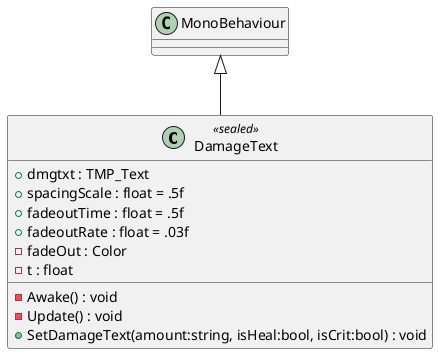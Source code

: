 @startuml
class DamageText <<sealed>> {
    + dmgtxt : TMP_Text
    + spacingScale : float = .5f
    + fadeoutTime : float = .5f
    + fadeoutRate : float = .03f
    - fadeOut : Color
    - t : float
    - Awake() : void
    - Update() : void
    + SetDamageText(amount:string, isHeal:bool, isCrit:bool) : void
}
MonoBehaviour <|-- DamageText
@enduml
